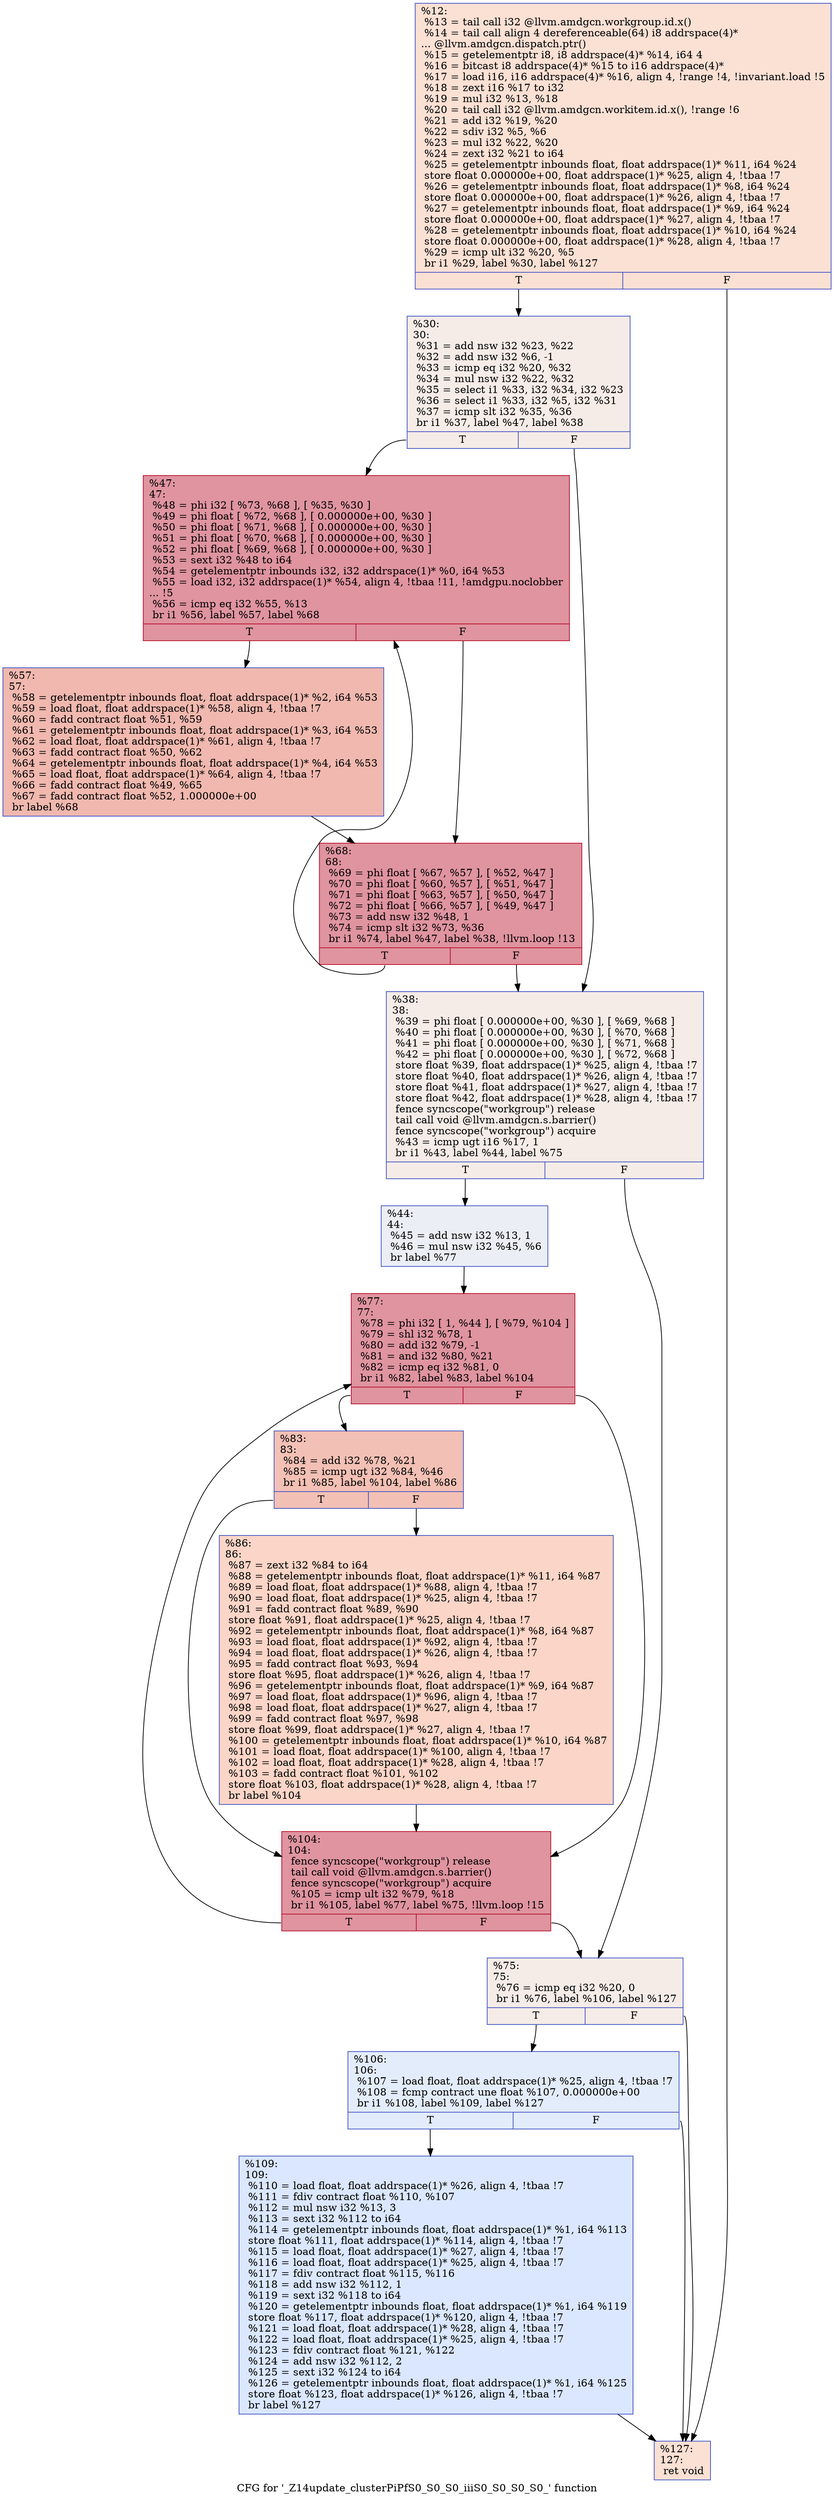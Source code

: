digraph "CFG for '_Z14update_clusterPiPfS0_S0_S0_iiiS0_S0_S0_S0_' function" {
	label="CFG for '_Z14update_clusterPiPfS0_S0_S0_iiiS0_S0_S0_S0_' function";

	Node0x4753150 [shape=record,color="#3d50c3ff", style=filled, fillcolor="#f7b99e70",label="{%12:\l  %13 = tail call i32 @llvm.amdgcn.workgroup.id.x()\l  %14 = tail call align 4 dereferenceable(64) i8 addrspace(4)*\l... @llvm.amdgcn.dispatch.ptr()\l  %15 = getelementptr i8, i8 addrspace(4)* %14, i64 4\l  %16 = bitcast i8 addrspace(4)* %15 to i16 addrspace(4)*\l  %17 = load i16, i16 addrspace(4)* %16, align 4, !range !4, !invariant.load !5\l  %18 = zext i16 %17 to i32\l  %19 = mul i32 %13, %18\l  %20 = tail call i32 @llvm.amdgcn.workitem.id.x(), !range !6\l  %21 = add i32 %19, %20\l  %22 = sdiv i32 %5, %6\l  %23 = mul i32 %22, %20\l  %24 = zext i32 %21 to i64\l  %25 = getelementptr inbounds float, float addrspace(1)* %11, i64 %24\l  store float 0.000000e+00, float addrspace(1)* %25, align 4, !tbaa !7\l  %26 = getelementptr inbounds float, float addrspace(1)* %8, i64 %24\l  store float 0.000000e+00, float addrspace(1)* %26, align 4, !tbaa !7\l  %27 = getelementptr inbounds float, float addrspace(1)* %9, i64 %24\l  store float 0.000000e+00, float addrspace(1)* %27, align 4, !tbaa !7\l  %28 = getelementptr inbounds float, float addrspace(1)* %10, i64 %24\l  store float 0.000000e+00, float addrspace(1)* %28, align 4, !tbaa !7\l  %29 = icmp ult i32 %20, %5\l  br i1 %29, label %30, label %127\l|{<s0>T|<s1>F}}"];
	Node0x4753150:s0 -> Node0x4757470;
	Node0x4753150:s1 -> Node0x4757500;
	Node0x4757470 [shape=record,color="#3d50c3ff", style=filled, fillcolor="#ead5c970",label="{%30:\l30:                                               \l  %31 = add nsw i32 %23, %22\l  %32 = add nsw i32 %6, -1\l  %33 = icmp eq i32 %20, %32\l  %34 = mul nsw i32 %22, %32\l  %35 = select i1 %33, i32 %34, i32 %23\l  %36 = select i1 %33, i32 %5, i32 %31\l  %37 = icmp slt i32 %35, %36\l  br i1 %37, label %47, label %38\l|{<s0>T|<s1>F}}"];
	Node0x4757470:s0 -> Node0x4754980;
	Node0x4757470:s1 -> Node0x4757bf0;
	Node0x4757bf0 [shape=record,color="#3d50c3ff", style=filled, fillcolor="#ead5c970",label="{%38:\l38:                                               \l  %39 = phi float [ 0.000000e+00, %30 ], [ %69, %68 ]\l  %40 = phi float [ 0.000000e+00, %30 ], [ %70, %68 ]\l  %41 = phi float [ 0.000000e+00, %30 ], [ %71, %68 ]\l  %42 = phi float [ 0.000000e+00, %30 ], [ %72, %68 ]\l  store float %39, float addrspace(1)* %25, align 4, !tbaa !7\l  store float %40, float addrspace(1)* %26, align 4, !tbaa !7\l  store float %41, float addrspace(1)* %27, align 4, !tbaa !7\l  store float %42, float addrspace(1)* %28, align 4, !tbaa !7\l  fence syncscope(\"workgroup\") release\l  tail call void @llvm.amdgcn.s.barrier()\l  fence syncscope(\"workgroup\") acquire\l  %43 = icmp ugt i16 %17, 1\l  br i1 %43, label %44, label %75\l|{<s0>T|<s1>F}}"];
	Node0x4757bf0:s0 -> Node0x47587b0;
	Node0x4757bf0:s1 -> Node0x4758840;
	Node0x47587b0 [shape=record,color="#3d50c3ff", style=filled, fillcolor="#d1dae970",label="{%44:\l44:                                               \l  %45 = add nsw i32 %13, 1\l  %46 = mul nsw i32 %45, %6\l  br label %77\l}"];
	Node0x47587b0 -> Node0x4758ad0;
	Node0x4754980 [shape=record,color="#b70d28ff", style=filled, fillcolor="#b70d2870",label="{%47:\l47:                                               \l  %48 = phi i32 [ %73, %68 ], [ %35, %30 ]\l  %49 = phi float [ %72, %68 ], [ 0.000000e+00, %30 ]\l  %50 = phi float [ %71, %68 ], [ 0.000000e+00, %30 ]\l  %51 = phi float [ %70, %68 ], [ 0.000000e+00, %30 ]\l  %52 = phi float [ %69, %68 ], [ 0.000000e+00, %30 ]\l  %53 = sext i32 %48 to i64\l  %54 = getelementptr inbounds i32, i32 addrspace(1)* %0, i64 %53\l  %55 = load i32, i32 addrspace(1)* %54, align 4, !tbaa !11, !amdgpu.noclobber\l... !5\l  %56 = icmp eq i32 %55, %13\l  br i1 %56, label %57, label %68\l|{<s0>T|<s1>F}}"];
	Node0x4754980:s0 -> Node0x4759940;
	Node0x4754980:s1 -> Node0x4757d30;
	Node0x4759940 [shape=record,color="#3d50c3ff", style=filled, fillcolor="#dc5d4a70",label="{%57:\l57:                                               \l  %58 = getelementptr inbounds float, float addrspace(1)* %2, i64 %53\l  %59 = load float, float addrspace(1)* %58, align 4, !tbaa !7\l  %60 = fadd contract float %51, %59\l  %61 = getelementptr inbounds float, float addrspace(1)* %3, i64 %53\l  %62 = load float, float addrspace(1)* %61, align 4, !tbaa !7\l  %63 = fadd contract float %50, %62\l  %64 = getelementptr inbounds float, float addrspace(1)* %4, i64 %53\l  %65 = load float, float addrspace(1)* %64, align 4, !tbaa !7\l  %66 = fadd contract float %49, %65\l  %67 = fadd contract float %52, 1.000000e+00\l  br label %68\l}"];
	Node0x4759940 -> Node0x4757d30;
	Node0x4757d30 [shape=record,color="#b70d28ff", style=filled, fillcolor="#b70d2870",label="{%68:\l68:                                               \l  %69 = phi float [ %67, %57 ], [ %52, %47 ]\l  %70 = phi float [ %60, %57 ], [ %51, %47 ]\l  %71 = phi float [ %63, %57 ], [ %50, %47 ]\l  %72 = phi float [ %66, %57 ], [ %49, %47 ]\l  %73 = add nsw i32 %48, 1\l  %74 = icmp slt i32 %73, %36\l  br i1 %74, label %47, label %38, !llvm.loop !13\l|{<s0>T|<s1>F}}"];
	Node0x4757d30:s0 -> Node0x4754980;
	Node0x4757d30:s1 -> Node0x4757bf0;
	Node0x4758840 [shape=record,color="#3d50c3ff", style=filled, fillcolor="#ead5c970",label="{%75:\l75:                                               \l  %76 = icmp eq i32 %20, 0\l  br i1 %76, label %106, label %127\l|{<s0>T|<s1>F}}"];
	Node0x4758840:s0 -> Node0x475a810;
	Node0x4758840:s1 -> Node0x4757500;
	Node0x4758ad0 [shape=record,color="#b70d28ff", style=filled, fillcolor="#b70d2870",label="{%77:\l77:                                               \l  %78 = phi i32 [ 1, %44 ], [ %79, %104 ]\l  %79 = shl i32 %78, 1\l  %80 = add i32 %79, -1\l  %81 = and i32 %80, %21\l  %82 = icmp eq i32 %81, 0\l  br i1 %82, label %83, label %104\l|{<s0>T|<s1>F}}"];
	Node0x4758ad0:s0 -> Node0x475ac50;
	Node0x4758ad0:s1 -> Node0x475a910;
	Node0x475ac50 [shape=record,color="#3d50c3ff", style=filled, fillcolor="#e5705870",label="{%83:\l83:                                               \l  %84 = add i32 %78, %21\l  %85 = icmp ugt i32 %84, %46\l  br i1 %85, label %104, label %86\l|{<s0>T|<s1>F}}"];
	Node0x475ac50:s0 -> Node0x475a910;
	Node0x475ac50:s1 -> Node0x475ae70;
	Node0x475ae70 [shape=record,color="#3d50c3ff", style=filled, fillcolor="#f5a08170",label="{%86:\l86:                                               \l  %87 = zext i32 %84 to i64\l  %88 = getelementptr inbounds float, float addrspace(1)* %11, i64 %87\l  %89 = load float, float addrspace(1)* %88, align 4, !tbaa !7\l  %90 = load float, float addrspace(1)* %25, align 4, !tbaa !7\l  %91 = fadd contract float %89, %90\l  store float %91, float addrspace(1)* %25, align 4, !tbaa !7\l  %92 = getelementptr inbounds float, float addrspace(1)* %8, i64 %87\l  %93 = load float, float addrspace(1)* %92, align 4, !tbaa !7\l  %94 = load float, float addrspace(1)* %26, align 4, !tbaa !7\l  %95 = fadd contract float %93, %94\l  store float %95, float addrspace(1)* %26, align 4, !tbaa !7\l  %96 = getelementptr inbounds float, float addrspace(1)* %9, i64 %87\l  %97 = load float, float addrspace(1)* %96, align 4, !tbaa !7\l  %98 = load float, float addrspace(1)* %27, align 4, !tbaa !7\l  %99 = fadd contract float %97, %98\l  store float %99, float addrspace(1)* %27, align 4, !tbaa !7\l  %100 = getelementptr inbounds float, float addrspace(1)* %10, i64 %87\l  %101 = load float, float addrspace(1)* %100, align 4, !tbaa !7\l  %102 = load float, float addrspace(1)* %28, align 4, !tbaa !7\l  %103 = fadd contract float %101, %102\l  store float %103, float addrspace(1)* %28, align 4, !tbaa !7\l  br label %104\l}"];
	Node0x475ae70 -> Node0x475a910;
	Node0x475a910 [shape=record,color="#b70d28ff", style=filled, fillcolor="#b70d2870",label="{%104:\l104:                                              \l  fence syncscope(\"workgroup\") release\l  tail call void @llvm.amdgcn.s.barrier()\l  fence syncscope(\"workgroup\") acquire\l  %105 = icmp ult i32 %79, %18\l  br i1 %105, label %77, label %75, !llvm.loop !15\l|{<s0>T|<s1>F}}"];
	Node0x475a910:s0 -> Node0x4758ad0;
	Node0x475a910:s1 -> Node0x4758840;
	Node0x475a810 [shape=record,color="#3d50c3ff", style=filled, fillcolor="#bfd3f670",label="{%106:\l106:                                              \l  %107 = load float, float addrspace(1)* %25, align 4, !tbaa !7\l  %108 = fcmp contract une float %107, 0.000000e+00\l  br i1 %108, label %109, label %127\l|{<s0>T|<s1>F}}"];
	Node0x475a810:s0 -> Node0x475bf50;
	Node0x475a810:s1 -> Node0x4757500;
	Node0x475bf50 [shape=record,color="#3d50c3ff", style=filled, fillcolor="#abc8fd70",label="{%109:\l109:                                              \l  %110 = load float, float addrspace(1)* %26, align 4, !tbaa !7\l  %111 = fdiv contract float %110, %107\l  %112 = mul nsw i32 %13, 3\l  %113 = sext i32 %112 to i64\l  %114 = getelementptr inbounds float, float addrspace(1)* %1, i64 %113\l  store float %111, float addrspace(1)* %114, align 4, !tbaa !7\l  %115 = load float, float addrspace(1)* %27, align 4, !tbaa !7\l  %116 = load float, float addrspace(1)* %25, align 4, !tbaa !7\l  %117 = fdiv contract float %115, %116\l  %118 = add nsw i32 %112, 1\l  %119 = sext i32 %118 to i64\l  %120 = getelementptr inbounds float, float addrspace(1)* %1, i64 %119\l  store float %117, float addrspace(1)* %120, align 4, !tbaa !7\l  %121 = load float, float addrspace(1)* %28, align 4, !tbaa !7\l  %122 = load float, float addrspace(1)* %25, align 4, !tbaa !7\l  %123 = fdiv contract float %121, %122\l  %124 = add nsw i32 %112, 2\l  %125 = sext i32 %124 to i64\l  %126 = getelementptr inbounds float, float addrspace(1)* %1, i64 %125\l  store float %123, float addrspace(1)* %126, align 4, !tbaa !7\l  br label %127\l}"];
	Node0x475bf50 -> Node0x4757500;
	Node0x4757500 [shape=record,color="#3d50c3ff", style=filled, fillcolor="#f7b99e70",label="{%127:\l127:                                              \l  ret void\l}"];
}
